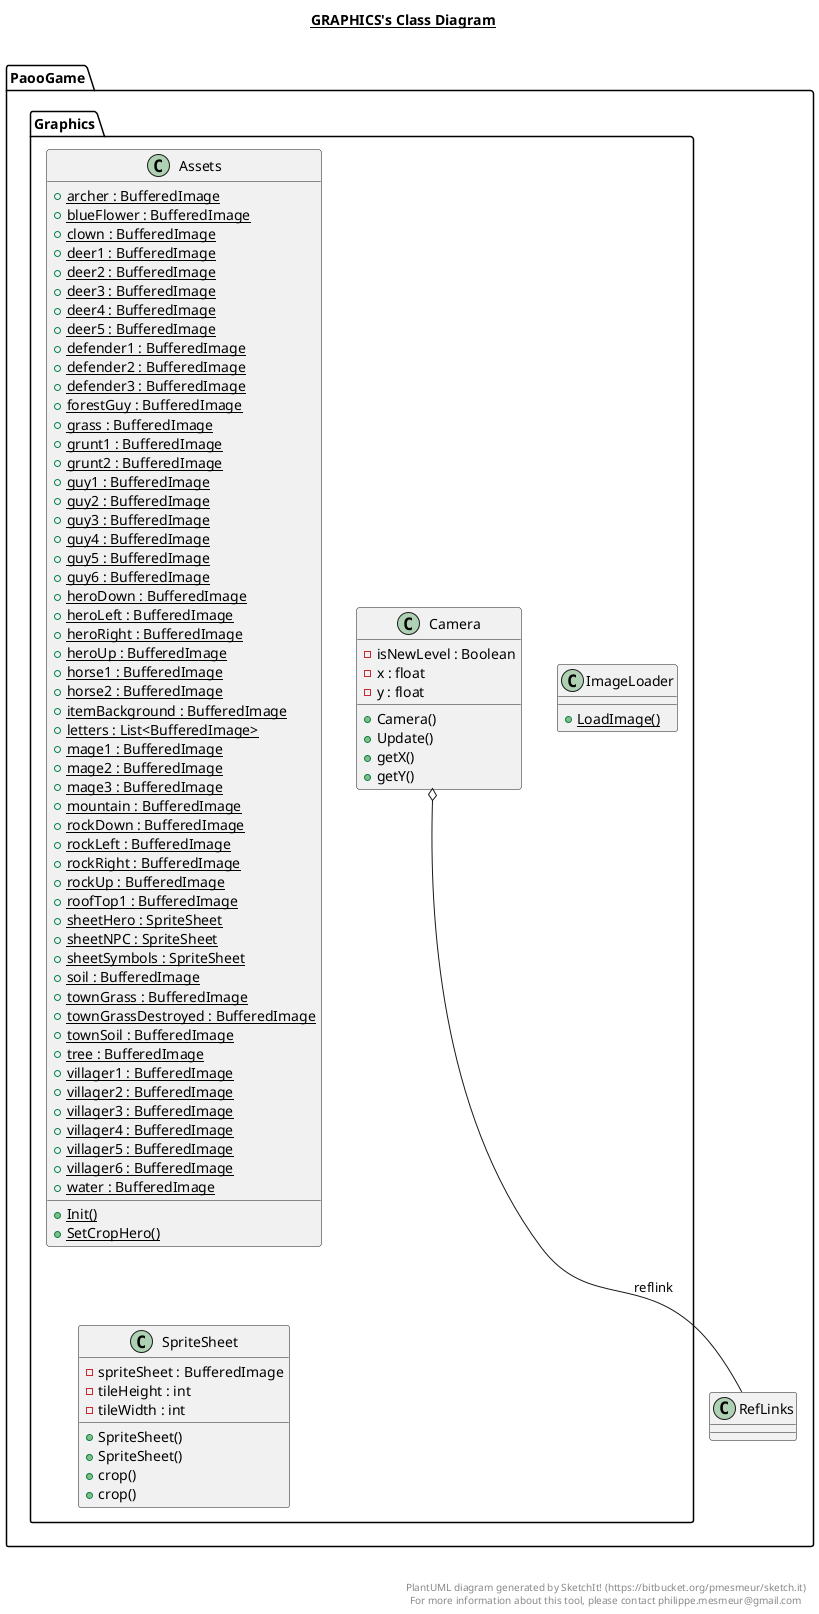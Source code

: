 @startuml

title __GRAPHICS's Class Diagram__\n

  namespace PaooGame {
    namespace Graphics {
      class PaooGame.Graphics.Assets {
          {static} + archer : BufferedImage
          {static} + blueFlower : BufferedImage
          {static} + clown : BufferedImage
          {static} + deer1 : BufferedImage
          {static} + deer2 : BufferedImage
          {static} + deer3 : BufferedImage
          {static} + deer4 : BufferedImage
          {static} + deer5 : BufferedImage
          {static} + defender1 : BufferedImage
          {static} + defender2 : BufferedImage
          {static} + defender3 : BufferedImage
          {static} + forestGuy : BufferedImage
          {static} + grass : BufferedImage
          {static} + grunt1 : BufferedImage
          {static} + grunt2 : BufferedImage
          {static} + guy1 : BufferedImage
          {static} + guy2 : BufferedImage
          {static} + guy3 : BufferedImage
          {static} + guy4 : BufferedImage
          {static} + guy5 : BufferedImage
          {static} + guy6 : BufferedImage
          {static} + heroDown : BufferedImage
          {static} + heroLeft : BufferedImage
          {static} + heroRight : BufferedImage
          {static} + heroUp : BufferedImage
          {static} + horse1 : BufferedImage
          {static} + horse2 : BufferedImage
          {static} + itemBackground : BufferedImage
          {static} + letters : List<BufferedImage>
          {static} + mage1 : BufferedImage
          {static} + mage2 : BufferedImage
          {static} + mage3 : BufferedImage
          {static} + mountain : BufferedImage
          {static} + rockDown : BufferedImage
          {static} + rockLeft : BufferedImage
          {static} + rockRight : BufferedImage
          {static} + rockUp : BufferedImage
          {static} + roofTop1 : BufferedImage
          {static} + sheetHero : SpriteSheet
          {static} + sheetNPC : SpriteSheet
          {static} + sheetSymbols : SpriteSheet
          {static} + soil : BufferedImage
          {static} + townGrass : BufferedImage
          {static} + townGrassDestroyed : BufferedImage
          {static} + townSoil : BufferedImage
          {static} + tree : BufferedImage
          {static} + villager1 : BufferedImage
          {static} + villager2 : BufferedImage
          {static} + villager3 : BufferedImage
          {static} + villager4 : BufferedImage
          {static} + villager5 : BufferedImage
          {static} + villager6 : BufferedImage
          {static} + water : BufferedImage
          {static} + Init()
          {static} + SetCropHero()
      }
    }
  }
  

  namespace PaooGame {
    namespace Graphics {
      class PaooGame.Graphics.Camera {
          - isNewLevel : Boolean
          - x : float
          - y : float
          + Camera()
          + Update()
          + getX()
          + getY()
      }
    }
  }
  

  namespace PaooGame {
    namespace Graphics {
      class PaooGame.Graphics.ImageLoader {
          {static} + LoadImage()
      }
    }
  }
  

  namespace PaooGame {
    namespace Graphics {
      class PaooGame.Graphics.SpriteSheet {
          - spriteSheet : BufferedImage
          - tileHeight : int
          - tileWidth : int
          + SpriteSheet()
          + SpriteSheet()
          + crop()
          + crop()
      }
    }
  }
  

  PaooGame.Graphics.Camera o-- PaooGame.RefLinks : reflink


right footer


PlantUML diagram generated by SketchIt! (https://bitbucket.org/pmesmeur/sketch.it)
For more information about this tool, please contact philippe.mesmeur@gmail.com
endfooter

@enduml

